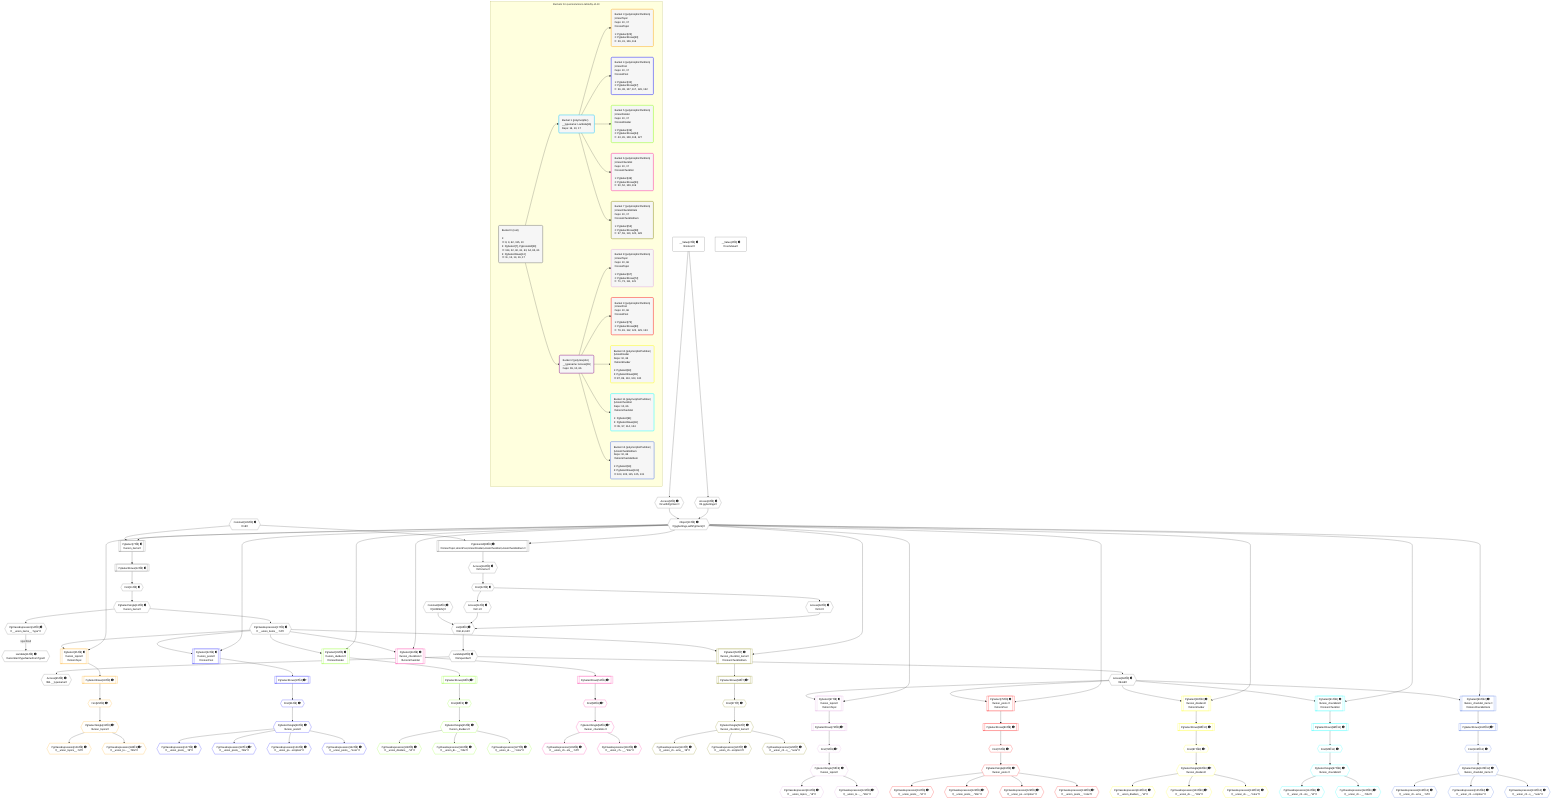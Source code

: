 %%{init: {'themeVariables': { 'fontSize': '12px'}}}%%
graph TD
    classDef path fill:#eee,stroke:#000,color:#000
    classDef plan fill:#fff,stroke-width:1px,color:#000
    classDef itemplan fill:#fff,stroke-width:2px,color:#000
    classDef unbatchedplan fill:#dff,stroke-width:1px,color:#000
    classDef sideeffectplan fill:#fcc,stroke-width:2px,color:#000
    classDef bucket fill:#f6f6f6,color:#000,stroke-width:2px,text-align:left

    subgraph "Buckets for queries/unions-table/by-id-18"
    Bucket0("Bucket 0 (root)<br /><br />1: <br />ᐳ: 8, 9, 62, 135, 10<br />2: PgSelect[7], PgUnionAll[20]<br />ᐳ: 134, 22, 60, 61, 63, 64, 65, 66<br />3: PgSelectRows[12]<br />ᐳ: 11, 13, 14, 16, 17"):::bucket
    Bucket1("Bucket 1 (polymorphic)<br />__typename: Lambda[16]<br />Deps: 16, 10, 17"):::bucket
    Bucket2("Bucket 2 (polymorphic)<br />__typename: Access[65]<br />Deps: 65, 10, 66"):::bucket
    Bucket3("Bucket 3 (polymorphicPartition)<br />|UnionTopic<br />Deps: 10, 17<br />ᐳUnionTopic<br /><br />1: PgSelect[25]<br />2: PgSelectRows[30]<br />ᐳ: 29, 31, 106, 116"):::bucket
    Bucket4("Bucket 4 (polymorphicPartition)<br />|UnionPost<br />Deps: 10, 17<br />ᐳUnionPost<br /><br />1: PgSelect[32]<br />2: PgSelectRows[37]<br />ᐳ: 36, 38, 107, 117, 126, 132"):::bucket
    Bucket5("Bucket 5 (polymorphicPartition)<br />|UnionDivider<br />Deps: 10, 17<br />ᐳUnionDivider<br /><br />1: PgSelect[39]<br />2: PgSelectRows[44]<br />ᐳ: 43, 45, 108, 118, 127"):::bucket
    Bucket6("Bucket 6 (polymorphicPartition)<br />|UnionChecklist<br />Deps: 10, 17<br />ᐳUnionChecklist<br /><br />1: PgSelect[46]<br />2: PgSelectRows[51]<br />ᐳ: 50, 52, 109, 119"):::bucket
    Bucket7("Bucket 7 (polymorphicPartition)<br />|UnionChecklistItem<br />Deps: 10, 17<br />ᐳUnionChecklistItem<br /><br />1: PgSelect[53]<br />2: PgSelectRows[58]<br />ᐳ: 57, 59, 110, 120, 128"):::bucket
    Bucket8("Bucket 8 (polymorphicPartition)<br />|UnionTopic<br />Deps: 10, 66<br />ᐳUnionTopic<br /><br />1: PgSelect[67]<br />2: PgSelectRows[72]<br />ᐳ: 71, 73, 111, 121"):::bucket
    Bucket9("Bucket 9 (polymorphicPartition)<br />|UnionPost<br />Deps: 10, 66<br />ᐳUnionPost<br /><br />1: PgSelect[75]<br />2: PgSelectRows[80]<br />ᐳ: 79, 81, 112, 122, 129, 133"):::bucket
    Bucket10("Bucket 10 (polymorphicPartition)<br />|UnionDivider<br />Deps: 10, 66<br />ᐳUnionDivider<br /><br />1: PgSelect[83]<br />2: PgSelectRows[88]<br />ᐳ: 87, 89, 113, 123, 130"):::bucket
    Bucket11("Bucket 11 (polymorphicPartition)<br />|UnionChecklist<br />Deps: 10, 66<br />ᐳUnionChecklist<br /><br />1: PgSelect[91]<br />2: PgSelectRows[96]<br />ᐳ: 95, 97, 114, 124"):::bucket
    Bucket12("Bucket 12 (polymorphicPartition)<br />|UnionChecklistItem<br />Deps: 10, 66<br />ᐳUnionChecklistItem<br /><br />1: PgSelect[99]<br />2: PgSelectRows[104]<br />ᐳ: 103, 105, 115, 125, 131"):::bucket
    end
    Bucket0 --> Bucket1 & Bucket2
    Bucket1 --> Bucket3 & Bucket4 & Bucket5 & Bucket6 & Bucket7
    Bucket2 --> Bucket8 & Bucket9 & Bucket10 & Bucket11 & Bucket12

    %% plan dependencies
    List63{{"List[63∈0] ➊<br />ᐸ60,61,62ᐳ"}}:::plan
    Access60{{"Access[60∈0] ➊<br />ᐸ22.0ᐳ"}}:::plan
    Access61{{"Access[61∈0] ➊<br />ᐸ22.1ᐳ"}}:::plan
    Constant62{{"Constant[62∈0] ➊<br />ᐸ[HIDDEN]ᐳ"}}:::plan
    Access60 & Access61 & Constant62 --> List63
    PgSelect7[["PgSelect[7∈0] ➊<br />ᐸunion_itemsᐳ"]]:::plan
    Object10{{"Object[10∈0] ➊<br />ᐸ{pgSettings,withPgClient}ᐳ"}}:::plan
    Constant135{{"Constant[135∈0] ➊<br />ᐸ18ᐳ"}}:::plan
    Object10 & Constant135 --> PgSelect7
    Access8{{"Access[8∈0] ➊<br />ᐸ2.pgSettingsᐳ"}}:::plan
    Access9{{"Access[9∈0] ➊<br />ᐸ2.withPgClientᐳ"}}:::plan
    Access8 & Access9 --> Object10
    PgUnionAll20[["PgUnionAll[20∈0] ➊<br />ᐸUnionTopic,UnionPost,UnionDivider,UnionChecklist,UnionChecklistItemᐳ"]]:::plan
    Object10 & Constant135 --> PgUnionAll20
    __Value2["__Value[2∈0] ➊<br />ᐸcontextᐳ"]:::plan
    __Value2 --> Access8
    __Value2 --> Access9
    First11{{"First[11∈0] ➊"}}:::plan
    PgSelectRows12[["PgSelectRows[12∈0] ➊"]]:::plan
    PgSelectRows12 --> First11
    PgSelect7 --> PgSelectRows12
    PgSelectSingle13{{"PgSelectSingle[13∈0] ➊<br />ᐸunion_itemsᐳ"}}:::plan
    First11 --> PgSelectSingle13
    PgClassExpression14{{"PgClassExpression[14∈0] ➊<br />ᐸ__union_items__.”type”ᐳ"}}:::plan
    PgSelectSingle13 --> PgClassExpression14
    Lambda16{{"Lambda[16∈0] ➊<br />ᐸunionItemTypeNameFromTypeᐳ"}}:::plan
    PgClassExpression14 -->|rejectNull| Lambda16
    PgClassExpression17{{"PgClassExpression[17∈0] ➊<br />ᐸ__union_items__.”id”ᐳ"}}:::plan
    PgSelectSingle13 --> PgClassExpression17
    First22{{"First[22∈0] ➊"}}:::plan
    Access134{{"Access[134∈0] ➊<br />ᐸ20.itemsᐳ"}}:::plan
    Access134 --> First22
    First22 --> Access60
    First22 --> Access61
    Lambda64{{"Lambda[64∈0] ➊<br />ᐸtoSpecifierᐳ"}}:::plan
    List63 --> Lambda64
    Access65{{"Access[65∈0] ➊<br />ᐸ64.__typenameᐳ"}}:::plan
    Lambda64 --> Access65
    Access66{{"Access[66∈0] ➊<br />ᐸ64.idᐳ"}}:::plan
    Lambda64 --> Access66
    PgUnionAll20 --> Access134
    __Value4["__Value[4∈0] ➊<br />ᐸrootValueᐳ"]:::plan
    PgSelect25[["PgSelect[25∈3] ➊<br />ᐸunion_topicsᐳ<br />ᐳUnionTopic"]]:::plan
    Object10 & PgClassExpression17 --> PgSelect25
    First29{{"First[29∈3] ➊^"}}:::plan
    PgSelectRows30[["PgSelectRows[30∈3] ➊^"]]:::plan
    PgSelectRows30 --> First29
    PgSelect25 --> PgSelectRows30
    PgSelectSingle31{{"PgSelectSingle[31∈3] ➊^<br />ᐸunion_topicsᐳ"}}:::plan
    First29 --> PgSelectSingle31
    PgClassExpression106{{"PgClassExpression[106∈3] ➊^<br />ᐸ__union_topics__.”id”ᐳ"}}:::plan
    PgSelectSingle31 --> PgClassExpression106
    PgClassExpression116{{"PgClassExpression[116∈3] ➊^<br />ᐸ__union_to...__.”title”ᐳ"}}:::plan
    PgSelectSingle31 --> PgClassExpression116
    PgSelect32[["PgSelect[32∈4] ➊<br />ᐸunion_postsᐳ<br />ᐳUnionPost"]]:::plan
    Object10 & PgClassExpression17 --> PgSelect32
    First36{{"First[36∈4] ➊^"}}:::plan
    PgSelectRows37[["PgSelectRows[37∈4] ➊^"]]:::plan
    PgSelectRows37 --> First36
    PgSelect32 --> PgSelectRows37
    PgSelectSingle38{{"PgSelectSingle[38∈4] ➊^<br />ᐸunion_postsᐳ"}}:::plan
    First36 --> PgSelectSingle38
    PgClassExpression107{{"PgClassExpression[107∈4] ➊^<br />ᐸ__union_posts__.”id”ᐳ"}}:::plan
    PgSelectSingle38 --> PgClassExpression107
    PgClassExpression117{{"PgClassExpression[117∈4] ➊^<br />ᐸ__union_posts__.”title”ᐳ"}}:::plan
    PgSelectSingle38 --> PgClassExpression117
    PgClassExpression126{{"PgClassExpression[126∈4] ➊^<br />ᐸ__union_po...scription”ᐳ"}}:::plan
    PgSelectSingle38 --> PgClassExpression126
    PgClassExpression132{{"PgClassExpression[132∈4] ➊^<br />ᐸ__union_posts__.”note”ᐳ"}}:::plan
    PgSelectSingle38 --> PgClassExpression132
    PgSelect39[["PgSelect[39∈5] ➊<br />ᐸunion_dividersᐳ<br />ᐳUnionDivider"]]:::plan
    Object10 & PgClassExpression17 --> PgSelect39
    First43{{"First[43∈5] ➊^"}}:::plan
    PgSelectRows44[["PgSelectRows[44∈5] ➊^"]]:::plan
    PgSelectRows44 --> First43
    PgSelect39 --> PgSelectRows44
    PgSelectSingle45{{"PgSelectSingle[45∈5] ➊^<br />ᐸunion_dividersᐳ"}}:::plan
    First43 --> PgSelectSingle45
    PgClassExpression108{{"PgClassExpression[108∈5] ➊^<br />ᐸ__union_dividers__.”id”ᐳ"}}:::plan
    PgSelectSingle45 --> PgClassExpression108
    PgClassExpression118{{"PgClassExpression[118∈5] ➊^<br />ᐸ__union_di...__.”title”ᐳ"}}:::plan
    PgSelectSingle45 --> PgClassExpression118
    PgClassExpression127{{"PgClassExpression[127∈5] ➊^<br />ᐸ__union_di...__.”color”ᐳ"}}:::plan
    PgSelectSingle45 --> PgClassExpression127
    PgSelect46[["PgSelect[46∈6] ➊<br />ᐸunion_checklistsᐳ<br />ᐳUnionChecklist"]]:::plan
    Object10 & PgClassExpression17 --> PgSelect46
    First50{{"First[50∈6] ➊^"}}:::plan
    PgSelectRows51[["PgSelectRows[51∈6] ➊^"]]:::plan
    PgSelectRows51 --> First50
    PgSelect46 --> PgSelectRows51
    PgSelectSingle52{{"PgSelectSingle[52∈6] ➊^<br />ᐸunion_checklistsᐳ"}}:::plan
    First50 --> PgSelectSingle52
    PgClassExpression109{{"PgClassExpression[109∈6] ➊^<br />ᐸ__union_ch...sts__.”id”ᐳ"}}:::plan
    PgSelectSingle52 --> PgClassExpression109
    PgClassExpression119{{"PgClassExpression[119∈6] ➊^<br />ᐸ__union_ch...__.”title”ᐳ"}}:::plan
    PgSelectSingle52 --> PgClassExpression119
    PgSelect53[["PgSelect[53∈7] ➊<br />ᐸunion_checklist_itemsᐳ<br />ᐳUnionChecklistItem"]]:::plan
    Object10 & PgClassExpression17 --> PgSelect53
    First57{{"First[57∈7] ➊^"}}:::plan
    PgSelectRows58[["PgSelectRows[58∈7] ➊^"]]:::plan
    PgSelectRows58 --> First57
    PgSelect53 --> PgSelectRows58
    PgSelectSingle59{{"PgSelectSingle[59∈7] ➊^<br />ᐸunion_checklist_itemsᐳ"}}:::plan
    First57 --> PgSelectSingle59
    PgClassExpression110{{"PgClassExpression[110∈7] ➊^<br />ᐸ__union_ch...ems__.”id”ᐳ"}}:::plan
    PgSelectSingle59 --> PgClassExpression110
    PgClassExpression120{{"PgClassExpression[120∈7] ➊^<br />ᐸ__union_ch...scription”ᐳ"}}:::plan
    PgSelectSingle59 --> PgClassExpression120
    PgClassExpression128{{"PgClassExpression[128∈7] ➊^<br />ᐸ__union_ch...s__.”note”ᐳ"}}:::plan
    PgSelectSingle59 --> PgClassExpression128
    PgSelect67[["PgSelect[67∈8] ➊<br />ᐸunion_topicsᐳ<br />ᐳUnionTopic"]]:::plan
    Object10 & Access66 --> PgSelect67
    First71{{"First[71∈8] ➊^"}}:::plan
    PgSelectRows72[["PgSelectRows[72∈8] ➊^"]]:::plan
    PgSelectRows72 --> First71
    PgSelect67 --> PgSelectRows72
    PgSelectSingle73{{"PgSelectSingle[73∈8] ➊^<br />ᐸunion_topicsᐳ"}}:::plan
    First71 --> PgSelectSingle73
    PgClassExpression111{{"PgClassExpression[111∈8] ➊^<br />ᐸ__union_topics__.”id”ᐳ"}}:::plan
    PgSelectSingle73 --> PgClassExpression111
    PgClassExpression121{{"PgClassExpression[121∈8] ➊^<br />ᐸ__union_to...__.”title”ᐳ"}}:::plan
    PgSelectSingle73 --> PgClassExpression121
    PgSelect75[["PgSelect[75∈9] ➊<br />ᐸunion_postsᐳ<br />ᐳUnionPost"]]:::plan
    Object10 & Access66 --> PgSelect75
    First79{{"First[79∈9] ➊^"}}:::plan
    PgSelectRows80[["PgSelectRows[80∈9] ➊^"]]:::plan
    PgSelectRows80 --> First79
    PgSelect75 --> PgSelectRows80
    PgSelectSingle81{{"PgSelectSingle[81∈9] ➊^<br />ᐸunion_postsᐳ"}}:::plan
    First79 --> PgSelectSingle81
    PgClassExpression112{{"PgClassExpression[112∈9] ➊^<br />ᐸ__union_posts__.”id”ᐳ"}}:::plan
    PgSelectSingle81 --> PgClassExpression112
    PgClassExpression122{{"PgClassExpression[122∈9] ➊^<br />ᐸ__union_posts__.”title”ᐳ"}}:::plan
    PgSelectSingle81 --> PgClassExpression122
    PgClassExpression129{{"PgClassExpression[129∈9] ➊^<br />ᐸ__union_po...scription”ᐳ"}}:::plan
    PgSelectSingle81 --> PgClassExpression129
    PgClassExpression133{{"PgClassExpression[133∈9] ➊^<br />ᐸ__union_posts__.”note”ᐳ"}}:::plan
    PgSelectSingle81 --> PgClassExpression133
    PgSelect83[["PgSelect[83∈10] ➊<br />ᐸunion_dividersᐳ<br />ᐳUnionDivider"]]:::plan
    Object10 & Access66 --> PgSelect83
    First87{{"First[87∈10] ➊^"}}:::plan
    PgSelectRows88[["PgSelectRows[88∈10] ➊^"]]:::plan
    PgSelectRows88 --> First87
    PgSelect83 --> PgSelectRows88
    PgSelectSingle89{{"PgSelectSingle[89∈10] ➊^<br />ᐸunion_dividersᐳ"}}:::plan
    First87 --> PgSelectSingle89
    PgClassExpression113{{"PgClassExpression[113∈10] ➊^<br />ᐸ__union_dividers__.”id”ᐳ"}}:::plan
    PgSelectSingle89 --> PgClassExpression113
    PgClassExpression123{{"PgClassExpression[123∈10] ➊^<br />ᐸ__union_di...__.”title”ᐳ"}}:::plan
    PgSelectSingle89 --> PgClassExpression123
    PgClassExpression130{{"PgClassExpression[130∈10] ➊^<br />ᐸ__union_di...__.”color”ᐳ"}}:::plan
    PgSelectSingle89 --> PgClassExpression130
    PgSelect91[["PgSelect[91∈11] ➊<br />ᐸunion_checklistsᐳ<br />ᐳUnionChecklist"]]:::plan
    Object10 & Access66 --> PgSelect91
    First95{{"First[95∈11] ➊^"}}:::plan
    PgSelectRows96[["PgSelectRows[96∈11] ➊^"]]:::plan
    PgSelectRows96 --> First95
    PgSelect91 --> PgSelectRows96
    PgSelectSingle97{{"PgSelectSingle[97∈11] ➊^<br />ᐸunion_checklistsᐳ"}}:::plan
    First95 --> PgSelectSingle97
    PgClassExpression114{{"PgClassExpression[114∈11] ➊^<br />ᐸ__union_ch...sts__.”id”ᐳ"}}:::plan
    PgSelectSingle97 --> PgClassExpression114
    PgClassExpression124{{"PgClassExpression[124∈11] ➊^<br />ᐸ__union_ch...__.”title”ᐳ"}}:::plan
    PgSelectSingle97 --> PgClassExpression124
    PgSelect99[["PgSelect[99∈12] ➊<br />ᐸunion_checklist_itemsᐳ<br />ᐳUnionChecklistItem"]]:::plan
    Object10 & Access66 --> PgSelect99
    First103{{"First[103∈12] ➊^"}}:::plan
    PgSelectRows104[["PgSelectRows[104∈12] ➊^"]]:::plan
    PgSelectRows104 --> First103
    PgSelect99 --> PgSelectRows104
    PgSelectSingle105{{"PgSelectSingle[105∈12] ➊^<br />ᐸunion_checklist_itemsᐳ"}}:::plan
    First103 --> PgSelectSingle105
    PgClassExpression115{{"PgClassExpression[115∈12] ➊^<br />ᐸ__union_ch...ems__.”id”ᐳ"}}:::plan
    PgSelectSingle105 --> PgClassExpression115
    PgClassExpression125{{"PgClassExpression[125∈12] ➊^<br />ᐸ__union_ch...scription”ᐳ"}}:::plan
    PgSelectSingle105 --> PgClassExpression125
    PgClassExpression131{{"PgClassExpression[131∈12] ➊^<br />ᐸ__union_ch...s__.”note”ᐳ"}}:::plan
    PgSelectSingle105 --> PgClassExpression131

    %% define steps
    classDef bucket0 stroke:#696969
    class Bucket0,__Value2,__Value4,PgSelect7,Access8,Access9,Object10,First11,PgSelectRows12,PgSelectSingle13,PgClassExpression14,Lambda16,PgClassExpression17,PgUnionAll20,First22,Access60,Access61,Constant62,List63,Lambda64,Access65,Access66,Access134,Constant135 bucket0
    classDef bucket1 stroke:#00bfff
    class Bucket1 bucket1
    classDef bucket2 stroke:#7f007f
    class Bucket2 bucket2
    classDef bucket3 stroke:#ffa500
    class Bucket3,PgSelect25,First29,PgSelectRows30,PgSelectSingle31,PgClassExpression106,PgClassExpression116 bucket3
    classDef bucket4 stroke:#0000ff
    class Bucket4,PgSelect32,First36,PgSelectRows37,PgSelectSingle38,PgClassExpression107,PgClassExpression117,PgClassExpression126,PgClassExpression132 bucket4
    classDef bucket5 stroke:#7fff00
    class Bucket5,PgSelect39,First43,PgSelectRows44,PgSelectSingle45,PgClassExpression108,PgClassExpression118,PgClassExpression127 bucket5
    classDef bucket6 stroke:#ff1493
    class Bucket6,PgSelect46,First50,PgSelectRows51,PgSelectSingle52,PgClassExpression109,PgClassExpression119 bucket6
    classDef bucket7 stroke:#808000
    class Bucket7,PgSelect53,First57,PgSelectRows58,PgSelectSingle59,PgClassExpression110,PgClassExpression120,PgClassExpression128 bucket7
    classDef bucket8 stroke:#dda0dd
    class Bucket8,PgSelect67,First71,PgSelectRows72,PgSelectSingle73,PgClassExpression111,PgClassExpression121 bucket8
    classDef bucket9 stroke:#ff0000
    class Bucket9,PgSelect75,First79,PgSelectRows80,PgSelectSingle81,PgClassExpression112,PgClassExpression122,PgClassExpression129,PgClassExpression133 bucket9
    classDef bucket10 stroke:#ffff00
    class Bucket10,PgSelect83,First87,PgSelectRows88,PgSelectSingle89,PgClassExpression113,PgClassExpression123,PgClassExpression130 bucket10
    classDef bucket11 stroke:#00ffff
    class Bucket11,PgSelect91,First95,PgSelectRows96,PgSelectSingle97,PgClassExpression114,PgClassExpression124 bucket11
    classDef bucket12 stroke:#4169e1
    class Bucket12,PgSelect99,First103,PgSelectRows104,PgSelectSingle105,PgClassExpression115,PgClassExpression125,PgClassExpression131 bucket12